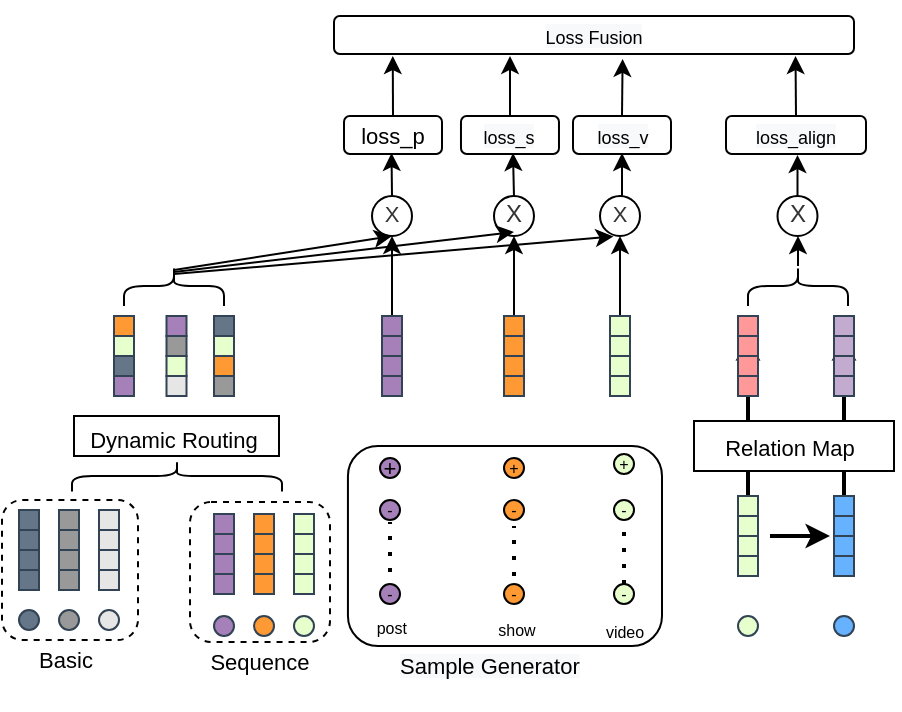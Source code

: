 <mxfile version="16.2.4" type="github">
  <diagram id="WGNmqKSmHQidtIcyaDfm" name="Page-1">
    <mxGraphModel dx="946" dy="614" grid="1" gridSize="10" guides="1" tooltips="1" connect="1" arrows="1" fold="1" page="1" pageScale="1" pageWidth="850" pageHeight="1100" math="0" shadow="0">
      <root>
        <mxCell id="0" />
        <mxCell id="1" parent="0" />
        <mxCell id="wbpmNWgGIaeyIuBArlGF-1" style="edgeStyle=orthogonalEdgeStyle;rounded=0;orthogonalLoop=1;jettySize=auto;html=1;exitX=0.5;exitY=0;exitDx=0;exitDy=0;fontSize=12;" edge="1" parent="1" source="wbpmNWgGIaeyIuBArlGF-2">
          <mxGeometry relative="1" as="geometry">
            <mxPoint x="469.379" y="190" as="targetPoint" />
          </mxGeometry>
        </mxCell>
        <mxCell id="wbpmNWgGIaeyIuBArlGF-2" value="&lt;p&gt;loss_p&lt;/p&gt;" style="rounded=1;whiteSpace=wrap;html=1;fontSize=11;fillColor=#FFFFFF;" vertex="1" parent="1">
          <mxGeometry x="445" y="220" width="49" height="19" as="geometry" />
        </mxCell>
        <mxCell id="wbpmNWgGIaeyIuBArlGF-3" value="" style="rounded=1;whiteSpace=wrap;html=1;dashed=1;fontSize=8;fillColor=#FFFFFF;" vertex="1" parent="1">
          <mxGeometry x="368" y="413" width="70" height="70" as="geometry" />
        </mxCell>
        <mxCell id="wbpmNWgGIaeyIuBArlGF-4" value="" style="ellipse;whiteSpace=wrap;html=1;aspect=fixed;fontSize=6;fillColor=#A680B8;fontColor=#ffffff;strokeColor=#314354;direction=west;" vertex="1" parent="1">
          <mxGeometry x="380" y="470" width="10" height="10" as="geometry" />
        </mxCell>
        <mxCell id="wbpmNWgGIaeyIuBArlGF-5" value="" style="ellipse;whiteSpace=wrap;html=1;aspect=fixed;fontSize=6;fillColor=#FF9933;fontColor=#ffffff;strokeColor=#314354;direction=west;" vertex="1" parent="1">
          <mxGeometry x="400" y="470" width="10" height="10" as="geometry" />
        </mxCell>
        <mxCell id="wbpmNWgGIaeyIuBArlGF-6" value="" style="ellipse;whiteSpace=wrap;html=1;aspect=fixed;fontSize=6;fillColor=#E6FFCC;fontColor=#ffffff;strokeColor=#314354;direction=west;" vertex="1" parent="1">
          <mxGeometry x="420" y="470" width="10" height="10" as="geometry" />
        </mxCell>
        <mxCell id="wbpmNWgGIaeyIuBArlGF-7" value="" style="rounded=0;whiteSpace=wrap;html=1;fillColor=#A680B8;fontColor=#ffffff;strokeColor=#314354;" vertex="1" parent="1">
          <mxGeometry x="380" y="449" width="10" height="10" as="geometry" />
        </mxCell>
        <mxCell id="wbpmNWgGIaeyIuBArlGF-8" value="" style="rounded=0;whiteSpace=wrap;html=1;fillColor=#A680B8;fontColor=#ffffff;strokeColor=#314354;" vertex="1" parent="1">
          <mxGeometry x="380" y="439" width="10" height="10" as="geometry" />
        </mxCell>
        <mxCell id="wbpmNWgGIaeyIuBArlGF-9" value="" style="rounded=0;whiteSpace=wrap;html=1;fillColor=#A680B8;fontColor=#ffffff;strokeColor=#314354;" vertex="1" parent="1">
          <mxGeometry x="380" y="429" width="10" height="10" as="geometry" />
        </mxCell>
        <mxCell id="wbpmNWgGIaeyIuBArlGF-10" value="" style="rounded=0;whiteSpace=wrap;html=1;fillColor=#FF9933;fontColor=#ffffff;strokeColor=#314354;" vertex="1" parent="1">
          <mxGeometry x="400" y="449" width="10" height="10" as="geometry" />
        </mxCell>
        <mxCell id="wbpmNWgGIaeyIuBArlGF-11" value="" style="rounded=0;whiteSpace=wrap;html=1;fillColor=#FF9933;fontColor=#ffffff;strokeColor=#314354;" vertex="1" parent="1">
          <mxGeometry x="400" y="439" width="10" height="10" as="geometry" />
        </mxCell>
        <mxCell id="wbpmNWgGIaeyIuBArlGF-12" value="" style="rounded=0;whiteSpace=wrap;html=1;fillColor=#FF9933;fontColor=#ffffff;strokeColor=#314354;" vertex="1" parent="1">
          <mxGeometry x="400" y="419" width="10" height="10" as="geometry" />
        </mxCell>
        <mxCell id="wbpmNWgGIaeyIuBArlGF-13" value="" style="rounded=0;whiteSpace=wrap;html=1;fillColor=#E6FFCC;fontColor=#ffffff;strokeColor=#314354;" vertex="1" parent="1">
          <mxGeometry x="420" y="449" width="10" height="10" as="geometry" />
        </mxCell>
        <mxCell id="wbpmNWgGIaeyIuBArlGF-14" value="" style="rounded=0;whiteSpace=wrap;html=1;fillColor=#E6FFCC;fontColor=#ffffff;strokeColor=#314354;" vertex="1" parent="1">
          <mxGeometry x="420" y="439" width="10" height="10" as="geometry" />
        </mxCell>
        <mxCell id="wbpmNWgGIaeyIuBArlGF-15" value="" style="rounded=0;whiteSpace=wrap;html=1;fillColor=#E6FFCC;fontColor=#ffffff;strokeColor=#314354;" vertex="1" parent="1">
          <mxGeometry x="420" y="419" width="10" height="10" as="geometry" />
        </mxCell>
        <mxCell id="wbpmNWgGIaeyIuBArlGF-16" value="" style="rounded=0;whiteSpace=wrap;html=1;fillColor=#E6FFCC;fontColor=#ffffff;strokeColor=#314354;" vertex="1" parent="1">
          <mxGeometry x="420" y="429" width="10" height="10" as="geometry" />
        </mxCell>
        <mxCell id="wbpmNWgGIaeyIuBArlGF-17" value="" style="rounded=0;whiteSpace=wrap;html=1;fillColor=#A680B8;fontColor=#ffffff;strokeColor=#314354;" vertex="1" parent="1">
          <mxGeometry x="380" y="419" width="10" height="10" as="geometry" />
        </mxCell>
        <mxCell id="wbpmNWgGIaeyIuBArlGF-18" value="" style="rounded=0;whiteSpace=wrap;html=1;fillColor=#FF9933;fontColor=#ffffff;strokeColor=#314354;" vertex="1" parent="1">
          <mxGeometry x="400" y="429" width="10" height="10" as="geometry" />
        </mxCell>
        <mxCell id="wbpmNWgGIaeyIuBArlGF-19" value="" style="rounded=0;whiteSpace=wrap;html=1;fontSize=11;" vertex="1" parent="1">
          <mxGeometry x="310" y="370" width="102.5" height="20" as="geometry" />
        </mxCell>
        <mxCell id="wbpmNWgGIaeyIuBArlGF-20" value="&lt;font style=&quot;font-size: 11px&quot;&gt;Dynamic Routing&lt;/font&gt;" style="text;html=1;strokeColor=none;fillColor=none;align=center;verticalAlign=middle;whiteSpace=wrap;rounded=0;fontSize=15;" vertex="1" parent="1">
          <mxGeometry x="310" y="365" width="100" height="30" as="geometry" />
        </mxCell>
        <mxCell id="wbpmNWgGIaeyIuBArlGF-21" value="&lt;font style=&quot;font-size: 11px&quot;&gt;Sequence&lt;/font&gt;" style="text;html=1;strokeColor=none;fillColor=none;align=center;verticalAlign=middle;whiteSpace=wrap;rounded=0;fontSize=11;" vertex="1" parent="1">
          <mxGeometry x="373" y="478" width="60" height="30" as="geometry" />
        </mxCell>
        <mxCell id="wbpmNWgGIaeyIuBArlGF-22" value="" style="rounded=0;whiteSpace=wrap;html=1;fillColor=#E6FFCC;fontColor=#ffffff;strokeColor=#314354;" vertex="1" parent="1">
          <mxGeometry x="330" y="330" width="10" height="10" as="geometry" />
        </mxCell>
        <mxCell id="wbpmNWgGIaeyIuBArlGF-23" value="" style="rounded=0;whiteSpace=wrap;html=1;fillColor=#647687;fontColor=#ffffff;strokeColor=#314354;" vertex="1" parent="1">
          <mxGeometry x="330" y="340" width="10" height="10" as="geometry" />
        </mxCell>
        <mxCell id="wbpmNWgGIaeyIuBArlGF-24" value="" style="rounded=0;whiteSpace=wrap;html=1;fillColor=#A680B8;fontColor=#ffffff;strokeColor=#314354;" vertex="1" parent="1">
          <mxGeometry x="330" y="350" width="10" height="10" as="geometry" />
        </mxCell>
        <mxCell id="wbpmNWgGIaeyIuBArlGF-25" value="" style="rounded=0;whiteSpace=wrap;html=1;fillColor=#FF9933;fontColor=#ffffff;strokeColor=#314354;" vertex="1" parent="1">
          <mxGeometry x="330" y="320" width="10" height="10" as="geometry" />
        </mxCell>
        <mxCell id="wbpmNWgGIaeyIuBArlGF-26" value="" style="rounded=0;whiteSpace=wrap;html=1;fillColor=#E6E6E6;fontColor=#ffffff;strokeColor=#314354;" vertex="1" parent="1">
          <mxGeometry x="356.25" y="350" width="10" height="10" as="geometry" />
        </mxCell>
        <mxCell id="wbpmNWgGIaeyIuBArlGF-27" value="" style="rounded=0;whiteSpace=wrap;html=1;fillColor=#E6FFCC;fontColor=#ffffff;strokeColor=#314354;" vertex="1" parent="1">
          <mxGeometry x="356.25" y="340" width="10" height="10" as="geometry" />
        </mxCell>
        <mxCell id="wbpmNWgGIaeyIuBArlGF-28" value="" style="rounded=0;whiteSpace=wrap;html=1;fillColor=#999999;fontColor=#ffffff;strokeColor=#314354;" vertex="1" parent="1">
          <mxGeometry x="356.25" y="330" width="10" height="10" as="geometry" />
        </mxCell>
        <mxCell id="wbpmNWgGIaeyIuBArlGF-29" value="" style="rounded=0;whiteSpace=wrap;html=1;fillColor=#A680B8;fontColor=#ffffff;strokeColor=#314354;" vertex="1" parent="1">
          <mxGeometry x="356.25" y="320" width="10" height="10" as="geometry" />
        </mxCell>
        <mxCell id="wbpmNWgGIaeyIuBArlGF-30" value="" style="rounded=0;whiteSpace=wrap;html=1;fillColor=#999999;fontColor=#ffffff;strokeColor=#314354;" vertex="1" parent="1">
          <mxGeometry x="380" y="350" width="10" height="10" as="geometry" />
        </mxCell>
        <mxCell id="wbpmNWgGIaeyIuBArlGF-31" value="" style="rounded=0;whiteSpace=wrap;html=1;fillColor=#FF9933;fontColor=#ffffff;strokeColor=#314354;" vertex="1" parent="1">
          <mxGeometry x="380" y="340" width="10" height="10" as="geometry" />
        </mxCell>
        <mxCell id="wbpmNWgGIaeyIuBArlGF-32" value="" style="rounded=0;whiteSpace=wrap;html=1;fillColor=#E6FFCC;fontColor=#ffffff;strokeColor=#314354;" vertex="1" parent="1">
          <mxGeometry x="380" y="330" width="10" height="10" as="geometry" />
        </mxCell>
        <mxCell id="wbpmNWgGIaeyIuBArlGF-33" value="" style="rounded=0;whiteSpace=wrap;html=1;fillColor=#647687;fontColor=#ffffff;strokeColor=#314354;" vertex="1" parent="1">
          <mxGeometry x="380" y="320" width="10" height="10" as="geometry" />
        </mxCell>
        <mxCell id="wbpmNWgGIaeyIuBArlGF-34" value="" style="rounded=0;whiteSpace=wrap;html=1;fillColor=#A680B8;fontColor=#ffffff;strokeColor=#314354;" vertex="1" parent="1">
          <mxGeometry x="464" y="340" width="10" height="10" as="geometry" />
        </mxCell>
        <mxCell id="wbpmNWgGIaeyIuBArlGF-35" value="" style="rounded=0;whiteSpace=wrap;html=1;fillColor=#A680B8;fontColor=#ffffff;strokeColor=#314354;" vertex="1" parent="1">
          <mxGeometry x="464" y="330" width="10" height="10" as="geometry" />
        </mxCell>
        <mxCell id="wbpmNWgGIaeyIuBArlGF-36" style="edgeStyle=orthogonalEdgeStyle;rounded=0;orthogonalLoop=1;jettySize=auto;html=1;exitX=0.5;exitY=0;exitDx=0;exitDy=0;entryX=0.5;entryY=1;entryDx=0;entryDy=0;fontSize=15;" edge="1" parent="1" source="wbpmNWgGIaeyIuBArlGF-37" target="wbpmNWgGIaeyIuBArlGF-92">
          <mxGeometry relative="1" as="geometry" />
        </mxCell>
        <mxCell id="wbpmNWgGIaeyIuBArlGF-37" value="" style="rounded=0;whiteSpace=wrap;html=1;fillColor=#A680B8;fontColor=#ffffff;strokeColor=#314354;" vertex="1" parent="1">
          <mxGeometry x="464" y="320" width="10" height="10" as="geometry" />
        </mxCell>
        <mxCell id="wbpmNWgGIaeyIuBArlGF-38" value="" style="rounded=0;whiteSpace=wrap;html=1;fillColor=#FF9933;fontColor=#ffffff;strokeColor=#314354;" vertex="1" parent="1">
          <mxGeometry x="525" y="350" width="10" height="10" as="geometry" />
        </mxCell>
        <mxCell id="wbpmNWgGIaeyIuBArlGF-39" value="" style="rounded=0;whiteSpace=wrap;html=1;fillColor=#FF9933;fontColor=#ffffff;strokeColor=#314354;" vertex="1" parent="1">
          <mxGeometry x="525" y="340" width="10" height="10" as="geometry" />
        </mxCell>
        <mxCell id="wbpmNWgGIaeyIuBArlGF-40" value="" style="rounded=0;whiteSpace=wrap;html=1;fillColor=#FF9933;fontColor=#ffffff;strokeColor=#314354;" vertex="1" parent="1">
          <mxGeometry x="525" y="330" width="10" height="10" as="geometry" />
        </mxCell>
        <mxCell id="wbpmNWgGIaeyIuBArlGF-41" style="edgeStyle=orthogonalEdgeStyle;rounded=0;orthogonalLoop=1;jettySize=auto;html=1;exitX=0.5;exitY=0;exitDx=0;exitDy=0;entryX=0.5;entryY=1;entryDx=0;entryDy=0;fontSize=15;" edge="1" parent="1" source="wbpmNWgGIaeyIuBArlGF-42" target="wbpmNWgGIaeyIuBArlGF-94">
          <mxGeometry relative="1" as="geometry" />
        </mxCell>
        <mxCell id="wbpmNWgGIaeyIuBArlGF-42" value="" style="rounded=0;whiteSpace=wrap;html=1;fillColor=#FF9933;fontColor=#ffffff;strokeColor=#314354;" vertex="1" parent="1">
          <mxGeometry x="525" y="320" width="10" height="10" as="geometry" />
        </mxCell>
        <mxCell id="wbpmNWgGIaeyIuBArlGF-43" value="" style="rounded=0;whiteSpace=wrap;html=1;fillColor=#A680B8;fontColor=#ffffff;strokeColor=#314354;" vertex="1" parent="1">
          <mxGeometry x="464" y="350" width="10" height="10" as="geometry" />
        </mxCell>
        <mxCell id="wbpmNWgGIaeyIuBArlGF-44" value="" style="rounded=0;whiteSpace=wrap;html=1;fillColor=#E6FFCC;fontColor=#ffffff;strokeColor=#314354;" vertex="1" parent="1">
          <mxGeometry x="578" y="350" width="10" height="10" as="geometry" />
        </mxCell>
        <mxCell id="wbpmNWgGIaeyIuBArlGF-45" value="" style="rounded=0;whiteSpace=wrap;html=1;fillColor=#E6FFCC;fontColor=#ffffff;strokeColor=#314354;" vertex="1" parent="1">
          <mxGeometry x="578" y="340" width="10" height="10" as="geometry" />
        </mxCell>
        <mxCell id="wbpmNWgGIaeyIuBArlGF-46" value="" style="rounded=0;whiteSpace=wrap;html=1;fillColor=#E6FFCC;fontColor=#ffffff;strokeColor=#314354;" vertex="1" parent="1">
          <mxGeometry x="578" y="330" width="10" height="10" as="geometry" />
        </mxCell>
        <mxCell id="wbpmNWgGIaeyIuBArlGF-47" value="" style="edgeStyle=orthogonalEdgeStyle;rounded=0;orthogonalLoop=1;jettySize=auto;html=1;fontSize=15;" edge="1" parent="1" source="wbpmNWgGIaeyIuBArlGF-48" target="wbpmNWgGIaeyIuBArlGF-96">
          <mxGeometry relative="1" as="geometry" />
        </mxCell>
        <mxCell id="wbpmNWgGIaeyIuBArlGF-48" value="" style="rounded=0;whiteSpace=wrap;html=1;fillColor=#E6FFCC;fontColor=#ffffff;strokeColor=#314354;" vertex="1" parent="1">
          <mxGeometry x="578" y="320" width="10" height="10" as="geometry" />
        </mxCell>
        <mxCell id="wbpmNWgGIaeyIuBArlGF-49" value="" style="shape=curlyBracket;whiteSpace=wrap;html=1;rounded=1;flipH=1;fillColor=#E6E6E6;gradientColor=#ffffff;rotation=-90;" vertex="1" parent="1">
          <mxGeometry x="353.75" y="347.5" width="15.5" height="105" as="geometry" />
        </mxCell>
        <mxCell id="wbpmNWgGIaeyIuBArlGF-50" value="" style="shape=curlyBracket;whiteSpace=wrap;html=1;rounded=1;flipH=1;fillColor=#E6E6E6;gradientColor=#ffffff;rotation=-90;" vertex="1" parent="1">
          <mxGeometry x="350" y="280" width="20" height="50" as="geometry" />
        </mxCell>
        <mxCell id="wbpmNWgGIaeyIuBArlGF-51" value="" style="ellipse;whiteSpace=wrap;html=1;aspect=fixed;fontSize=6;fillColor=#E6FFCC;fontColor=#ffffff;strokeColor=#314354;direction=west;" vertex="1" parent="1">
          <mxGeometry x="642" y="470" width="10" height="10" as="geometry" />
        </mxCell>
        <mxCell id="wbpmNWgGIaeyIuBArlGF-52" value="" style="ellipse;whiteSpace=wrap;html=1;aspect=fixed;fontSize=6;fillColor=#66B2FF;fontColor=#ffffff;strokeColor=#314354;direction=west;" vertex="1" parent="1">
          <mxGeometry x="690" y="470" width="10" height="10" as="geometry" />
        </mxCell>
        <mxCell id="wbpmNWgGIaeyIuBArlGF-53" value="" style="rounded=0;whiteSpace=wrap;html=1;fillColor=#E6FFCC;fontColor=#ffffff;strokeColor=#314354;" vertex="1" parent="1">
          <mxGeometry x="642" y="440" width="10" height="10" as="geometry" />
        </mxCell>
        <mxCell id="wbpmNWgGIaeyIuBArlGF-54" value="" style="rounded=0;whiteSpace=wrap;html=1;fillColor=#E6FFCC;fontColor=#ffffff;strokeColor=#314354;" vertex="1" parent="1">
          <mxGeometry x="642" y="430" width="10" height="10" as="geometry" />
        </mxCell>
        <mxCell id="wbpmNWgGIaeyIuBArlGF-55" value="" style="rounded=0;whiteSpace=wrap;html=1;fillColor=#E6FFCC;fontColor=#ffffff;strokeColor=#314354;" vertex="1" parent="1">
          <mxGeometry x="642" y="420" width="10" height="10" as="geometry" />
        </mxCell>
        <mxCell id="wbpmNWgGIaeyIuBArlGF-56" value="" style="edgeStyle=orthogonalEdgeStyle;rounded=0;orthogonalLoop=1;jettySize=auto;html=1;fontSize=11;strokeWidth=2;" edge="1" parent="1" source="wbpmNWgGIaeyIuBArlGF-57" target="wbpmNWgGIaeyIuBArlGF-69">
          <mxGeometry relative="1" as="geometry" />
        </mxCell>
        <mxCell id="wbpmNWgGIaeyIuBArlGF-57" value="" style="rounded=0;whiteSpace=wrap;html=1;fillColor=#E6FFCC;fontColor=#ffffff;strokeColor=#314354;" vertex="1" parent="1">
          <mxGeometry x="642" y="410" width="10" height="10" as="geometry" />
        </mxCell>
        <mxCell id="wbpmNWgGIaeyIuBArlGF-58" value="" style="rounded=0;whiteSpace=wrap;html=1;fillColor=#66B2FF;fontColor=#ffffff;strokeColor=#314354;" vertex="1" parent="1">
          <mxGeometry x="690" y="440" width="10" height="10" as="geometry" />
        </mxCell>
        <mxCell id="wbpmNWgGIaeyIuBArlGF-59" value="" style="rounded=0;whiteSpace=wrap;html=1;fillColor=#66B2FF;fontColor=#ffffff;strokeColor=#314354;" vertex="1" parent="1">
          <mxGeometry x="690" y="430" width="10" height="10" as="geometry" />
        </mxCell>
        <mxCell id="wbpmNWgGIaeyIuBArlGF-60" value="" style="rounded=0;whiteSpace=wrap;html=1;fillColor=#66B2FF;fontColor=#ffffff;strokeColor=#314354;" vertex="1" parent="1">
          <mxGeometry x="690" y="420" width="10" height="10" as="geometry" />
        </mxCell>
        <mxCell id="wbpmNWgGIaeyIuBArlGF-61" value="" style="edgeStyle=orthogonalEdgeStyle;rounded=0;orthogonalLoop=1;jettySize=auto;html=1;fontSize=11;strokeWidth=2;" edge="1" parent="1" source="wbpmNWgGIaeyIuBArlGF-62" target="wbpmNWgGIaeyIuBArlGF-73">
          <mxGeometry relative="1" as="geometry" />
        </mxCell>
        <mxCell id="wbpmNWgGIaeyIuBArlGF-62" value="" style="rounded=0;whiteSpace=wrap;html=1;fillColor=#66B2FF;fontColor=#ffffff;strokeColor=#314354;" vertex="1" parent="1">
          <mxGeometry x="690" y="410" width="10" height="10" as="geometry" />
        </mxCell>
        <mxCell id="wbpmNWgGIaeyIuBArlGF-63" value="" style="endArrow=classic;html=1;rounded=0;fontSize=11;strokeWidth=2;" edge="1" parent="1">
          <mxGeometry width="50" height="50" relative="1" as="geometry">
            <mxPoint x="658" y="430" as="sourcePoint" />
            <mxPoint x="688" y="430" as="targetPoint" />
          </mxGeometry>
        </mxCell>
        <mxCell id="wbpmNWgGIaeyIuBArlGF-64" value="" style="rounded=0;whiteSpace=wrap;html=1;fontSize=11;" vertex="1" parent="1">
          <mxGeometry x="620" y="372.5" width="100" height="25" as="geometry" />
        </mxCell>
        <mxCell id="wbpmNWgGIaeyIuBArlGF-65" value="Relation Map" style="text;html=1;strokeColor=none;fillColor=none;align=center;verticalAlign=middle;whiteSpace=wrap;rounded=0;fontSize=11;" vertex="1" parent="1">
          <mxGeometry x="613" y="375.0" width="110" height="21.75" as="geometry" />
        </mxCell>
        <mxCell id="wbpmNWgGIaeyIuBArlGF-66" value="" style="rounded=0;whiteSpace=wrap;html=1;fillColor=#FF9999;fontColor=#ffffff;strokeColor=#314354;" vertex="1" parent="1">
          <mxGeometry x="642" y="350" width="10" height="10" as="geometry" />
        </mxCell>
        <mxCell id="wbpmNWgGIaeyIuBArlGF-67" value="" style="rounded=0;whiteSpace=wrap;html=1;fillColor=#FF9999;fontColor=#ffffff;strokeColor=#314354;" vertex="1" parent="1">
          <mxGeometry x="642" y="340" width="10" height="10" as="geometry" />
        </mxCell>
        <mxCell id="wbpmNWgGIaeyIuBArlGF-68" value="" style="rounded=0;whiteSpace=wrap;html=1;fillColor=#FF9999;fontColor=#ffffff;strokeColor=#314354;" vertex="1" parent="1">
          <mxGeometry x="642" y="330" width="10" height="10" as="geometry" />
        </mxCell>
        <mxCell id="wbpmNWgGIaeyIuBArlGF-69" value="" style="rounded=0;whiteSpace=wrap;html=1;fillColor=#FF9999;fontColor=#ffffff;strokeColor=#314354;" vertex="1" parent="1">
          <mxGeometry x="642" y="320" width="10" height="10" as="geometry" />
        </mxCell>
        <mxCell id="wbpmNWgGIaeyIuBArlGF-70" value="" style="rounded=0;whiteSpace=wrap;html=1;fillColor=#C3ABD0;fontColor=#ffffff;strokeColor=#314354;" vertex="1" parent="1">
          <mxGeometry x="690" y="350" width="10" height="10" as="geometry" />
        </mxCell>
        <mxCell id="wbpmNWgGIaeyIuBArlGF-71" value="" style="rounded=0;whiteSpace=wrap;html=1;fillColor=#C3ABD0;fontColor=#ffffff;strokeColor=#314354;" vertex="1" parent="1">
          <mxGeometry x="690" y="340" width="10" height="10" as="geometry" />
        </mxCell>
        <mxCell id="wbpmNWgGIaeyIuBArlGF-72" value="" style="rounded=0;whiteSpace=wrap;html=1;fillColor=#C3ABD0;fontColor=#ffffff;strokeColor=#314354;" vertex="1" parent="1">
          <mxGeometry x="690" y="330" width="10" height="10" as="geometry" />
        </mxCell>
        <mxCell id="wbpmNWgGIaeyIuBArlGF-73" value="" style="rounded=0;whiteSpace=wrap;html=1;fillColor=#C3ABD0;fontColor=#ffffff;strokeColor=#314354;" vertex="1" parent="1">
          <mxGeometry x="690" y="320" width="10" height="10" as="geometry" />
        </mxCell>
        <mxCell id="wbpmNWgGIaeyIuBArlGF-74" value="" style="rounded=1;whiteSpace=wrap;html=1;fontSize=8;fillColor=#FFFFFF;flipV=0;direction=south;" vertex="1" parent="1">
          <mxGeometry x="446.97" y="385" width="157.03" height="100" as="geometry" />
        </mxCell>
        <mxCell id="wbpmNWgGIaeyIuBArlGF-75" value="&lt;font style=&quot;font-size: 11px&quot;&gt;+&lt;/font&gt;" style="ellipse;whiteSpace=wrap;html=1;aspect=fixed;fontSize=8;fillColor=#A680B8;flipV=0;direction=south;" vertex="1" parent="1">
          <mxGeometry x="463" y="391" width="10" height="10" as="geometry" />
        </mxCell>
        <mxCell id="wbpmNWgGIaeyIuBArlGF-76" value="-" style="ellipse;whiteSpace=wrap;html=1;aspect=fixed;fontSize=8;fillColor=#A680B8;flipV=0;direction=south;" vertex="1" parent="1">
          <mxGeometry x="463" y="412" width="10" height="10" as="geometry" />
        </mxCell>
        <mxCell id="wbpmNWgGIaeyIuBArlGF-77" value="-" style="ellipse;whiteSpace=wrap;html=1;aspect=fixed;fontSize=8;fillColor=#A680B8;flipV=0;direction=south;" vertex="1" parent="1">
          <mxGeometry x="463" y="454" width="10" height="10" as="geometry" />
        </mxCell>
        <mxCell id="wbpmNWgGIaeyIuBArlGF-78" value="&lt;font style=&quot;font-size: 8px&quot;&gt;post&amp;nbsp;&lt;/font&gt;" style="text;html=1;strokeColor=none;fillColor=none;align=center;verticalAlign=middle;whiteSpace=wrap;rounded=0;flipV=0;direction=south;" vertex="1" parent="1">
          <mxGeometry x="449.75" y="460" width="40" height="30" as="geometry" />
        </mxCell>
        <mxCell id="wbpmNWgGIaeyIuBArlGF-79" value="+" style="ellipse;whiteSpace=wrap;html=1;aspect=fixed;fontSize=8;fillColor=#FF9933;flipV=0;direction=south;" vertex="1" parent="1">
          <mxGeometry x="525" y="391" width="10" height="10" as="geometry" />
        </mxCell>
        <mxCell id="wbpmNWgGIaeyIuBArlGF-80" value="-" style="ellipse;whiteSpace=wrap;html=1;aspect=fixed;fontSize=8;fillColor=#FF9933;flipV=0;direction=south;" vertex="1" parent="1">
          <mxGeometry x="525" y="412" width="10" height="10" as="geometry" />
        </mxCell>
        <mxCell id="wbpmNWgGIaeyIuBArlGF-81" value="-" style="ellipse;whiteSpace=wrap;html=1;aspect=fixed;fontSize=8;fillColor=#FF9933;flipV=0;direction=south;" vertex="1" parent="1">
          <mxGeometry x="525" y="454" width="10" height="10" as="geometry" />
        </mxCell>
        <mxCell id="wbpmNWgGIaeyIuBArlGF-82" value="+" style="ellipse;whiteSpace=wrap;html=1;aspect=fixed;fontSize=8;fillColor=#E6FFCC;flipV=0;direction=south;" vertex="1" parent="1">
          <mxGeometry x="580" y="389" width="10" height="10" as="geometry" />
        </mxCell>
        <mxCell id="wbpmNWgGIaeyIuBArlGF-83" value="-" style="ellipse;whiteSpace=wrap;html=1;aspect=fixed;fontSize=8;fillColor=#E6FFCC;flipV=0;direction=south;" vertex="1" parent="1">
          <mxGeometry x="580" y="412" width="10" height="10" as="geometry" />
        </mxCell>
        <mxCell id="wbpmNWgGIaeyIuBArlGF-84" value="-" style="ellipse;whiteSpace=wrap;html=1;aspect=fixed;fontSize=8;fillColor=#E6FFCC;flipV=0;direction=south;" vertex="1" parent="1">
          <mxGeometry x="580" y="454" width="10" height="10" as="geometry" />
        </mxCell>
        <mxCell id="wbpmNWgGIaeyIuBArlGF-85" value="" style="endArrow=none;dashed=1;html=1;dashPattern=1 3;strokeWidth=2;rounded=0;entryX=1;entryY=0.5;entryDx=0;entryDy=0;exitX=0;exitY=0.5;exitDx=0;exitDy=0;" edge="1" parent="1">
          <mxGeometry width="50" height="50" relative="1" as="geometry">
            <mxPoint x="468" y="448.0" as="sourcePoint" />
            <mxPoint x="468" y="423.0" as="targetPoint" />
          </mxGeometry>
        </mxCell>
        <mxCell id="wbpmNWgGIaeyIuBArlGF-86" value="" style="endArrow=none;dashed=1;html=1;dashPattern=1 3;strokeWidth=2;rounded=0;entryX=1;entryY=0.5;entryDx=0;entryDy=0;" edge="1" parent="1">
          <mxGeometry width="50" height="50" relative="1" as="geometry">
            <mxPoint x="530" y="450" as="sourcePoint" />
            <mxPoint x="530" y="425" as="targetPoint" />
          </mxGeometry>
        </mxCell>
        <mxCell id="wbpmNWgGIaeyIuBArlGF-87" value="" style="endArrow=none;dashed=1;html=1;dashPattern=1 3;strokeWidth=2;rounded=0;entryX=1;entryY=0.5;entryDx=0;entryDy=0;exitX=0;exitY=0.5;exitDx=0;exitDy=0;" edge="1" parent="1" source="wbpmNWgGIaeyIuBArlGF-84" target="wbpmNWgGIaeyIuBArlGF-83">
          <mxGeometry width="50" height="50" relative="1" as="geometry">
            <mxPoint x="542" y="464" as="sourcePoint" />
            <mxPoint x="542" y="439" as="targetPoint" />
          </mxGeometry>
        </mxCell>
        <mxCell id="wbpmNWgGIaeyIuBArlGF-88" value="&lt;span style=&quot;font-size: 8px&quot;&gt;show&lt;/span&gt;" style="text;html=1;strokeColor=none;fillColor=none;align=center;verticalAlign=middle;whiteSpace=wrap;rounded=0;" vertex="1" parent="1">
          <mxGeometry x="507.99" y="461" width="47" height="30" as="geometry" />
        </mxCell>
        <mxCell id="wbpmNWgGIaeyIuBArlGF-89" value="&lt;font style=&quot;font-size: 8px&quot;&gt;video&lt;/font&gt;" style="text;html=1;strokeColor=none;fillColor=none;align=center;verticalAlign=middle;whiteSpace=wrap;rounded=0;" vertex="1" parent="1">
          <mxGeometry x="562" y="462" width="47" height="30" as="geometry" />
        </mxCell>
        <mxCell id="wbpmNWgGIaeyIuBArlGF-90" value="&lt;meta charset=&quot;utf-8&quot;&gt;&lt;span style=&quot;color: rgb(0, 0, 0); font-family: helvetica; font-size: 11px; font-style: normal; font-weight: 400; letter-spacing: normal; text-align: center; text-indent: 0px; text-transform: none; word-spacing: 0px; background-color: rgb(248, 249, 250); display: inline; float: none;&quot;&gt;Sample Generator&lt;/span&gt;" style="text;whiteSpace=wrap;html=1;" vertex="1" parent="1">
          <mxGeometry x="471.49" y="481" width="120" height="30" as="geometry" />
        </mxCell>
        <mxCell id="wbpmNWgGIaeyIuBArlGF-91" style="edgeStyle=orthogonalEdgeStyle;rounded=0;orthogonalLoop=1;jettySize=auto;html=1;exitX=0.5;exitY=0;exitDx=0;exitDy=0;entryX=0.5;entryY=1;entryDx=0;entryDy=0;fontSize=15;" edge="1" parent="1" source="wbpmNWgGIaeyIuBArlGF-92">
          <mxGeometry relative="1" as="geometry">
            <mxPoint x="468.75" y="238.5" as="targetPoint" />
          </mxGeometry>
        </mxCell>
        <mxCell id="wbpmNWgGIaeyIuBArlGF-92" value="&lt;p style=&quot;margin: 0px ; padding: 0px ; color: rgb(51 , 51 , 51) ; font-weight: 400 ; background-color: rgb(255 , 255 , 255)&quot;&gt;&lt;font style=&quot;line-height: 0.7 ; font-size: 11px&quot;&gt;X&lt;/font&gt;&lt;/p&gt;" style="ellipse;whiteSpace=wrap;html=1;aspect=fixed;fontSize=8;fillColor=#FFFFFF;align=center;" vertex="1" parent="1">
          <mxGeometry x="459" y="260" width="20" height="20" as="geometry" />
        </mxCell>
        <mxCell id="wbpmNWgGIaeyIuBArlGF-93" style="edgeStyle=orthogonalEdgeStyle;rounded=0;orthogonalLoop=1;jettySize=auto;html=1;exitX=0.5;exitY=0;exitDx=0;exitDy=0;entryX=0.5;entryY=1;entryDx=0;entryDy=0;fontSize=15;" edge="1" parent="1" source="wbpmNWgGIaeyIuBArlGF-94">
          <mxGeometry relative="1" as="geometry">
            <mxPoint x="529.49" y="238.5" as="targetPoint" />
          </mxGeometry>
        </mxCell>
        <mxCell id="wbpmNWgGIaeyIuBArlGF-94" value="&lt;p style=&quot;margin: 0px ; padding: 0px ; color: rgb(51 , 51 , 51) ; font-weight: 400 ; background-color: rgb(255 , 255 , 255)&quot;&gt;&lt;font style=&quot;line-height: 0.7 ; font-size: 12px&quot;&gt;X&lt;/font&gt;&lt;/p&gt;" style="ellipse;whiteSpace=wrap;html=1;aspect=fixed;fontSize=8;fillColor=#FFFFFF;align=center;" vertex="1" parent="1">
          <mxGeometry x="519.99" y="260" width="20" height="20" as="geometry" />
        </mxCell>
        <mxCell id="wbpmNWgGIaeyIuBArlGF-95" style="edgeStyle=orthogonalEdgeStyle;rounded=0;orthogonalLoop=1;jettySize=auto;html=1;exitX=0.5;exitY=0;exitDx=0;exitDy=0;entryX=0.5;entryY=1;entryDx=0;entryDy=0;fontSize=15;" edge="1" parent="1" source="wbpmNWgGIaeyIuBArlGF-96">
          <mxGeometry relative="1" as="geometry">
            <mxPoint x="584" y="238.5" as="targetPoint" />
          </mxGeometry>
        </mxCell>
        <mxCell id="wbpmNWgGIaeyIuBArlGF-96" value="&lt;p style=&quot;margin: 0px ; padding: 0px ; color: rgb(51 , 51 , 51) ; font-weight: 400 ; background-color: rgb(255 , 255 , 255)&quot;&gt;&lt;font style=&quot;line-height: 0.7 ; font-size: 11px&quot;&gt;X&lt;/font&gt;&lt;/p&gt;" style="ellipse;whiteSpace=wrap;html=1;aspect=fixed;fontSize=8;fillColor=#FFFFFF;align=center;" vertex="1" parent="1">
          <mxGeometry x="573" y="260" width="20" height="20" as="geometry" />
        </mxCell>
        <mxCell id="wbpmNWgGIaeyIuBArlGF-97" style="edgeStyle=orthogonalEdgeStyle;rounded=0;orthogonalLoop=1;jettySize=auto;html=1;exitX=0.5;exitY=0;exitDx=0;exitDy=0;entryX=0.5;entryY=1;entryDx=0;entryDy=0;fontSize=15;" edge="1" parent="1" source="wbpmNWgGIaeyIuBArlGF-98">
          <mxGeometry relative="1" as="geometry">
            <mxPoint x="671.75" y="239.5" as="targetPoint" />
          </mxGeometry>
        </mxCell>
        <mxCell id="wbpmNWgGIaeyIuBArlGF-98" value="&lt;p style=&quot;margin: 0px ; padding: 0px ; color: rgb(51 , 51 , 51) ; font-weight: 400 ; background-color: rgb(255 , 255 , 255)&quot;&gt;&lt;font style=&quot;line-height: 0.7 ; font-size: 12px&quot;&gt;X&lt;/font&gt;&lt;/p&gt;" style="ellipse;whiteSpace=wrap;html=1;aspect=fixed;fontSize=8;fillColor=#FFFFFF;align=center;" vertex="1" parent="1">
          <mxGeometry x="661.75" y="260" width="20" height="20" as="geometry" />
        </mxCell>
        <mxCell id="wbpmNWgGIaeyIuBArlGF-99" value="" style="edgeStyle=orthogonalEdgeStyle;rounded=0;orthogonalLoop=1;jettySize=auto;html=1;fontSize=15;" edge="1" parent="1" source="wbpmNWgGIaeyIuBArlGF-100">
          <mxGeometry relative="1" as="geometry">
            <mxPoint x="672" y="280" as="targetPoint" />
            <Array as="points">
              <mxPoint x="672" y="290" />
              <mxPoint x="672" y="290" />
            </Array>
          </mxGeometry>
        </mxCell>
        <mxCell id="wbpmNWgGIaeyIuBArlGF-100" value="" style="shape=curlyBracket;whiteSpace=wrap;html=1;rounded=1;flipH=1;fillColor=#E6E6E6;gradientColor=#ffffff;rotation=-90;" vertex="1" parent="1">
          <mxGeometry x="662" y="280" width="20" height="50" as="geometry" />
        </mxCell>
        <mxCell id="wbpmNWgGIaeyIuBArlGF-101" value="" style="endArrow=classic;html=1;rounded=0;fontSize=15;exitX=0.1;exitY=0.5;exitDx=0;exitDy=0;exitPerimeter=0;entryX=0.5;entryY=1;entryDx=0;entryDy=0;" edge="1" parent="1" source="wbpmNWgGIaeyIuBArlGF-50" target="wbpmNWgGIaeyIuBArlGF-92">
          <mxGeometry width="50" height="50" relative="1" as="geometry">
            <mxPoint x="460" y="340" as="sourcePoint" />
            <mxPoint x="510" y="290" as="targetPoint" />
          </mxGeometry>
        </mxCell>
        <mxCell id="wbpmNWgGIaeyIuBArlGF-102" value="" style="endArrow=classic;html=1;rounded=0;fontSize=15;" edge="1" parent="1">
          <mxGeometry width="50" height="50" relative="1" as="geometry">
            <mxPoint x="360.0" y="298" as="sourcePoint" />
            <mxPoint x="530" y="278" as="targetPoint" />
          </mxGeometry>
        </mxCell>
        <mxCell id="wbpmNWgGIaeyIuBArlGF-103" value="" style="endArrow=classic;html=1;rounded=0;fontSize=15;entryX=0.337;entryY=1.061;entryDx=0;entryDy=0;entryPerimeter=0;" edge="1" parent="1">
          <mxGeometry width="50" height="50" relative="1" as="geometry">
            <mxPoint x="360.0" y="299.0" as="sourcePoint" />
            <mxPoint x="579.74" y="280.22" as="targetPoint" />
          </mxGeometry>
        </mxCell>
        <mxCell id="wbpmNWgGIaeyIuBArlGF-104" value="" style="group" vertex="1" connectable="0" parent="1">
          <mxGeometry x="275" y="417" width="72" height="100" as="geometry" />
        </mxCell>
        <mxCell id="wbpmNWgGIaeyIuBArlGF-105" value="" style="rounded=1;whiteSpace=wrap;html=1;dashed=1;fontSize=8;fillColor=#FFFFFF;" vertex="1" parent="wbpmNWgGIaeyIuBArlGF-104">
          <mxGeometry x="-1" y="-5" width="68" height="70" as="geometry" />
        </mxCell>
        <mxCell id="wbpmNWgGIaeyIuBArlGF-106" value="Basic" style="text;html=1;strokeColor=none;fillColor=none;align=center;verticalAlign=middle;whiteSpace=wrap;rounded=0;fontSize=11;" vertex="1" parent="wbpmNWgGIaeyIuBArlGF-104">
          <mxGeometry x="1" y="60" width="60" height="30" as="geometry" />
        </mxCell>
        <mxCell id="wbpmNWgGIaeyIuBArlGF-107" value="" style="ellipse;whiteSpace=wrap;html=1;aspect=fixed;fontSize=6;fillColor=#647687;fontColor=#ffffff;strokeColor=#314354;direction=west;" vertex="1" parent="wbpmNWgGIaeyIuBArlGF-104">
          <mxGeometry x="7.5" y="50" width="10" height="10" as="geometry" />
        </mxCell>
        <mxCell id="wbpmNWgGIaeyIuBArlGF-108" value="" style="ellipse;whiteSpace=wrap;html=1;aspect=fixed;fontSize=6;fillColor=#999999;fontColor=#ffffff;strokeColor=#314354;direction=west;" vertex="1" parent="wbpmNWgGIaeyIuBArlGF-104">
          <mxGeometry x="27.5" y="50" width="10" height="10" as="geometry" />
        </mxCell>
        <mxCell id="wbpmNWgGIaeyIuBArlGF-109" value="" style="ellipse;whiteSpace=wrap;html=1;aspect=fixed;fontSize=6;fillColor=#E6E6E6;fontColor=#ffffff;strokeColor=#314354;direction=west;" vertex="1" parent="wbpmNWgGIaeyIuBArlGF-104">
          <mxGeometry x="47.5" y="50" width="10" height="10" as="geometry" />
        </mxCell>
        <mxCell id="wbpmNWgGIaeyIuBArlGF-110" value="" style="rounded=0;whiteSpace=wrap;html=1;fillColor=#647687;fontColor=#ffffff;strokeColor=#314354;" vertex="1" parent="wbpmNWgGIaeyIuBArlGF-104">
          <mxGeometry x="7.5" y="30" width="10" height="10" as="geometry" />
        </mxCell>
        <mxCell id="wbpmNWgGIaeyIuBArlGF-111" value="" style="rounded=0;whiteSpace=wrap;html=1;fillColor=#647687;fontColor=#ffffff;strokeColor=#314354;" vertex="1" parent="wbpmNWgGIaeyIuBArlGF-104">
          <mxGeometry x="7.5" width="10" height="10" as="geometry" />
        </mxCell>
        <mxCell id="wbpmNWgGIaeyIuBArlGF-112" value="" style="rounded=0;whiteSpace=wrap;html=1;fillColor=#647687;fontColor=#ffffff;strokeColor=#314354;" vertex="1" parent="wbpmNWgGIaeyIuBArlGF-104">
          <mxGeometry x="7.5" y="10" width="10" height="10" as="geometry" />
        </mxCell>
        <mxCell id="wbpmNWgGIaeyIuBArlGF-113" value="" style="rounded=0;whiteSpace=wrap;html=1;fillColor=#647687;fontColor=#ffffff;strokeColor=#314354;" vertex="1" parent="wbpmNWgGIaeyIuBArlGF-104">
          <mxGeometry x="7.5" y="20" width="10" height="10" as="geometry" />
        </mxCell>
        <mxCell id="wbpmNWgGIaeyIuBArlGF-114" value="" style="rounded=0;whiteSpace=wrap;html=1;fillColor=#999999;fontColor=#ffffff;strokeColor=#314354;" vertex="1" parent="wbpmNWgGIaeyIuBArlGF-104">
          <mxGeometry x="27.5" y="30" width="10" height="10" as="geometry" />
        </mxCell>
        <mxCell id="wbpmNWgGIaeyIuBArlGF-115" value="" style="rounded=0;whiteSpace=wrap;html=1;fillColor=#999999;fontColor=#ffffff;strokeColor=#314354;" vertex="1" parent="wbpmNWgGIaeyIuBArlGF-104">
          <mxGeometry x="27.5" y="20" width="10" height="10" as="geometry" />
        </mxCell>
        <mxCell id="wbpmNWgGIaeyIuBArlGF-116" value="" style="rounded=0;whiteSpace=wrap;html=1;fillColor=#999999;fontColor=#ffffff;strokeColor=#314354;" vertex="1" parent="wbpmNWgGIaeyIuBArlGF-104">
          <mxGeometry x="27.5" width="10" height="10" as="geometry" />
        </mxCell>
        <mxCell id="wbpmNWgGIaeyIuBArlGF-117" value="" style="rounded=0;whiteSpace=wrap;html=1;fillColor=#999999;fontColor=#ffffff;strokeColor=#314354;" vertex="1" parent="wbpmNWgGIaeyIuBArlGF-104">
          <mxGeometry x="27.5" y="10" width="10" height="10" as="geometry" />
        </mxCell>
        <mxCell id="wbpmNWgGIaeyIuBArlGF-118" value="" style="rounded=0;whiteSpace=wrap;html=1;fillColor=#E6E6E6;fontColor=#ffffff;strokeColor=#314354;" vertex="1" parent="wbpmNWgGIaeyIuBArlGF-104">
          <mxGeometry x="47.5" width="10" height="10" as="geometry" />
        </mxCell>
        <mxCell id="wbpmNWgGIaeyIuBArlGF-119" value="" style="rounded=0;whiteSpace=wrap;html=1;fillColor=#E6E6E6;fontColor=#ffffff;strokeColor=#314354;" vertex="1" parent="wbpmNWgGIaeyIuBArlGF-104">
          <mxGeometry x="47.5" y="30" width="10" height="10" as="geometry" />
        </mxCell>
        <mxCell id="wbpmNWgGIaeyIuBArlGF-120" value="" style="rounded=0;whiteSpace=wrap;html=1;fillColor=#E6E6E6;fontColor=#ffffff;strokeColor=#314354;" vertex="1" parent="wbpmNWgGIaeyIuBArlGF-104">
          <mxGeometry x="47.5" y="20" width="10" height="10" as="geometry" />
        </mxCell>
        <mxCell id="wbpmNWgGIaeyIuBArlGF-121" value="" style="rounded=0;whiteSpace=wrap;html=1;fillColor=#E6E6E6;fontColor=#ffffff;strokeColor=#314354;" vertex="1" parent="wbpmNWgGIaeyIuBArlGF-104">
          <mxGeometry x="47.5" y="10" width="10" height="10" as="geometry" />
        </mxCell>
        <mxCell id="wbpmNWgGIaeyIuBArlGF-122" style="edgeStyle=orthogonalEdgeStyle;rounded=0;orthogonalLoop=1;jettySize=auto;html=1;exitX=0.5;exitY=0;exitDx=0;exitDy=0;fontSize=12;" edge="1" parent="1" source="wbpmNWgGIaeyIuBArlGF-123">
          <mxGeometry relative="1" as="geometry">
            <mxPoint x="528" y="190" as="targetPoint" />
          </mxGeometry>
        </mxCell>
        <mxCell id="wbpmNWgGIaeyIuBArlGF-123" value="&lt;p&gt;&lt;span style=&quot;color: rgb(0 , 0 , 0) ; font-family: &amp;#34;helvetica&amp;#34; ; font-style: normal ; font-weight: 400 ; letter-spacing: normal ; text-align: center ; text-indent: 0px ; text-transform: none ; word-spacing: 0px ; background-color: rgb(248 , 249 , 250) ; display: inline ; float: none&quot;&gt;&lt;font style=&quot;font-size: 9px&quot;&gt;loss_s&lt;/font&gt;&lt;/span&gt;&lt;/p&gt;" style="rounded=1;whiteSpace=wrap;html=1;fontSize=11;fillColor=#FFFFFF;" vertex="1" parent="1">
          <mxGeometry x="503.49" y="220" width="49" height="19" as="geometry" />
        </mxCell>
        <mxCell id="wbpmNWgGIaeyIuBArlGF-124" style="edgeStyle=orthogonalEdgeStyle;rounded=0;orthogonalLoop=1;jettySize=auto;html=1;exitX=0.5;exitY=0;exitDx=0;exitDy=0;entryX=0.555;entryY=1.131;entryDx=0;entryDy=0;entryPerimeter=0;fontSize=12;" edge="1" parent="1" source="wbpmNWgGIaeyIuBArlGF-125" target="wbpmNWgGIaeyIuBArlGF-128">
          <mxGeometry relative="1" as="geometry" />
        </mxCell>
        <mxCell id="wbpmNWgGIaeyIuBArlGF-125" value="&lt;p&gt;&lt;span style=&quot;color: rgb(0 , 0 , 0) ; font-family: &amp;#34;helvetica&amp;#34; ; font-style: normal ; font-weight: 400 ; letter-spacing: normal ; text-align: center ; text-indent: 0px ; text-transform: none ; word-spacing: 0px ; background-color: rgb(248 , 249 , 250) ; display: inline ; float: none&quot;&gt;&lt;font style=&quot;font-size: 9px&quot;&gt;loss_v&lt;/font&gt;&lt;/span&gt;&lt;/p&gt;" style="rounded=1;whiteSpace=wrap;html=1;fontSize=11;fillColor=#FFFFFF;" vertex="1" parent="1">
          <mxGeometry x="559.5" y="220" width="49" height="19" as="geometry" />
        </mxCell>
        <mxCell id="wbpmNWgGIaeyIuBArlGF-126" style="edgeStyle=orthogonalEdgeStyle;rounded=0;orthogonalLoop=1;jettySize=auto;html=1;exitX=0.5;exitY=0;exitDx=0;exitDy=0;fontSize=12;" edge="1" parent="1" source="wbpmNWgGIaeyIuBArlGF-127">
          <mxGeometry relative="1" as="geometry">
            <mxPoint x="670.759" y="190" as="targetPoint" />
          </mxGeometry>
        </mxCell>
        <mxCell id="wbpmNWgGIaeyIuBArlGF-127" value="&lt;p&gt;&lt;span style=&quot;color: rgb(0 , 0 , 0) ; font-family: &amp;#34;helvetica&amp;#34; ; font-style: normal ; font-weight: 400 ; letter-spacing: normal ; text-align: center ; text-indent: 0px ; text-transform: none ; word-spacing: 0px ; background-color: rgb(248 , 249 , 250) ; display: inline ; float: none&quot;&gt;&lt;font style=&quot;font-size: 9px&quot;&gt;loss_align&lt;/font&gt;&lt;/span&gt;&lt;/p&gt;" style="rounded=1;whiteSpace=wrap;html=1;fontSize=11;fillColor=#FFFFFF;" vertex="1" parent="1">
          <mxGeometry x="636" y="220" width="70" height="19" as="geometry" />
        </mxCell>
        <mxCell id="wbpmNWgGIaeyIuBArlGF-128" value="&lt;p&gt;&lt;span style=&quot;color: rgb(0 , 0 , 0) ; font-family: &amp;#34;helvetica&amp;#34; ; font-style: normal ; font-weight: 400 ; letter-spacing: normal ; text-align: center ; text-indent: 0px ; text-transform: none ; word-spacing: 0px ; background-color: rgb(248 , 249 , 250) ; display: inline ; float: none&quot;&gt;&lt;font style=&quot;font-size: 9px&quot;&gt;Loss Fusion&lt;/font&gt;&lt;/span&gt;&lt;/p&gt;" style="rounded=1;whiteSpace=wrap;html=1;fontSize=11;fillColor=#FFFFFF;" vertex="1" parent="1">
          <mxGeometry x="440" y="170" width="260" height="19" as="geometry" />
        </mxCell>
      </root>
    </mxGraphModel>
  </diagram>
</mxfile>
